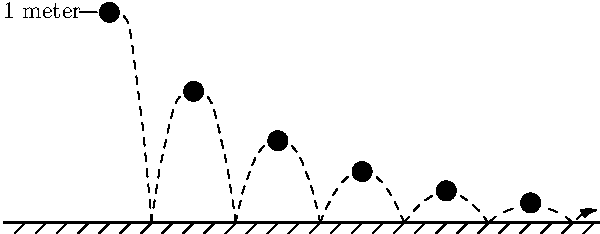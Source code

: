 	size(300); 
	
	real r=5/8;
    
	draw((-5,0)--(23.25,0),linewidth(1pt));
	draw((-4,0)--(-4.5,-0.5));
	draw((-3,0)--(-3.5,-0.5));
	draw((-2,0)--(-2.5,-0.5));
	draw((-1,0)--(-1.5,-0.5));
	draw((0,0)--(-0.5,-0.5));
	draw((1,0)--(0.5,-0.5));
	draw((2,0)--(1.5,-0.5));
	draw((3,0)--(2.5,-0.5));
	draw((4,0)--(3.5,-0.5));
	draw((5,0)--(4.5,-0.5));
	draw((6,0)--(5.5,-0.5));
	draw((7,0)--(6.5,-0.5));
	draw((8,0)--(7.5,-0.5));
	draw((9,0)--(8.5,-0.5));
	draw((10,0)--(9.5,-0.5));
	draw((11,0)--(10.5,-0.5));
	draw((12,0)--(11.5,-0.5));
	draw((13,0)--(12.5,-0.5));
	draw((14,0)--(13.5,-0.5));
	draw((15,0)--(14.5,-0.5));
	draw((16,0)--(15.5,-0.5));
	draw((17,0)--(16.5,-0.5));
	draw((18,0)--(17.5,-0.5));
	draw((19,0)--(18.5,-0.5));
	draw((20,0)--(19.5,-0.5));
	draw((21,0)--(20.5,-0.5));
	draw((22,0)--(21.5,-0.5));
	draw((23,0)--(22.5,-0.5));


	
	dot((0,10),linewidth(10pt));
	dot((4,10*r),linewidth(10pt));
	dot((8,10*r^2),linewidth(10pt));
	dot((12,10*r^3),linewidth(10pt));
	dot((16,10*r^4),linewidth(10pt));
	dot((20,10*r^5),linewidth(10pt));
	
	draw((0,10)..(0.7,9.8)..(1,9)..(2,0),dashed);
	draw((2,0)..(3,10*r-1)..(3.4,10*r-0.2)..(4,10*r),dashed);
	
	draw((4,10*r)..(4.6,10*r-0.2)..(5,10*r-1)..(6,0),dashed);
	draw((6,0)..(6.85,10*r^2-1)..(7.4,10*r^2-0.2)..(8,10*r^2),dashed);
	
	draw((8,10*r^2)..(8.6,10*r^2-0.2)..(9.15,10*r^2-1)..(10,0),dashed);
	draw((10,0)..(10.7,10*r^3-1)..(11.4,10*r^3-0.2)..(12,10*r^3),dashed);
	
	draw((12,10*r^3)..(12.6,10*r^3-0.2)..(13.3,10*r^3-1)..(14,0),dashed);
	draw((14,0)..(14.4,10*r^4-1)..(15.4,10*r^4-0.2)..(16,10*r^4),dashed);
	
	draw((16,10*r^4)..(16.6,10*r^4-0.2)..(17.6,10*r^4-1)..(18,0),dashed);
	draw((18,0)..(18.6,10*r^5-0.5)..(19.4,10*r^5-0.2)..(20,10*r^5),dashed);
	
	draw((20,10*r^5)..(20.6,10*r^5-0.2)..(21.4,10*r^5-0.5)..(22,0),dashed);
	draw((22,0)--(22.3,10*r^6-0.3)..(23,10*r^6)..(23.1,10*r^6),dashed,EndArrow);
	
	draw((-0.6,10)--(-1.4,10));
	label("$1$ meter",(-3.2,10.1));
	

	

	
	
